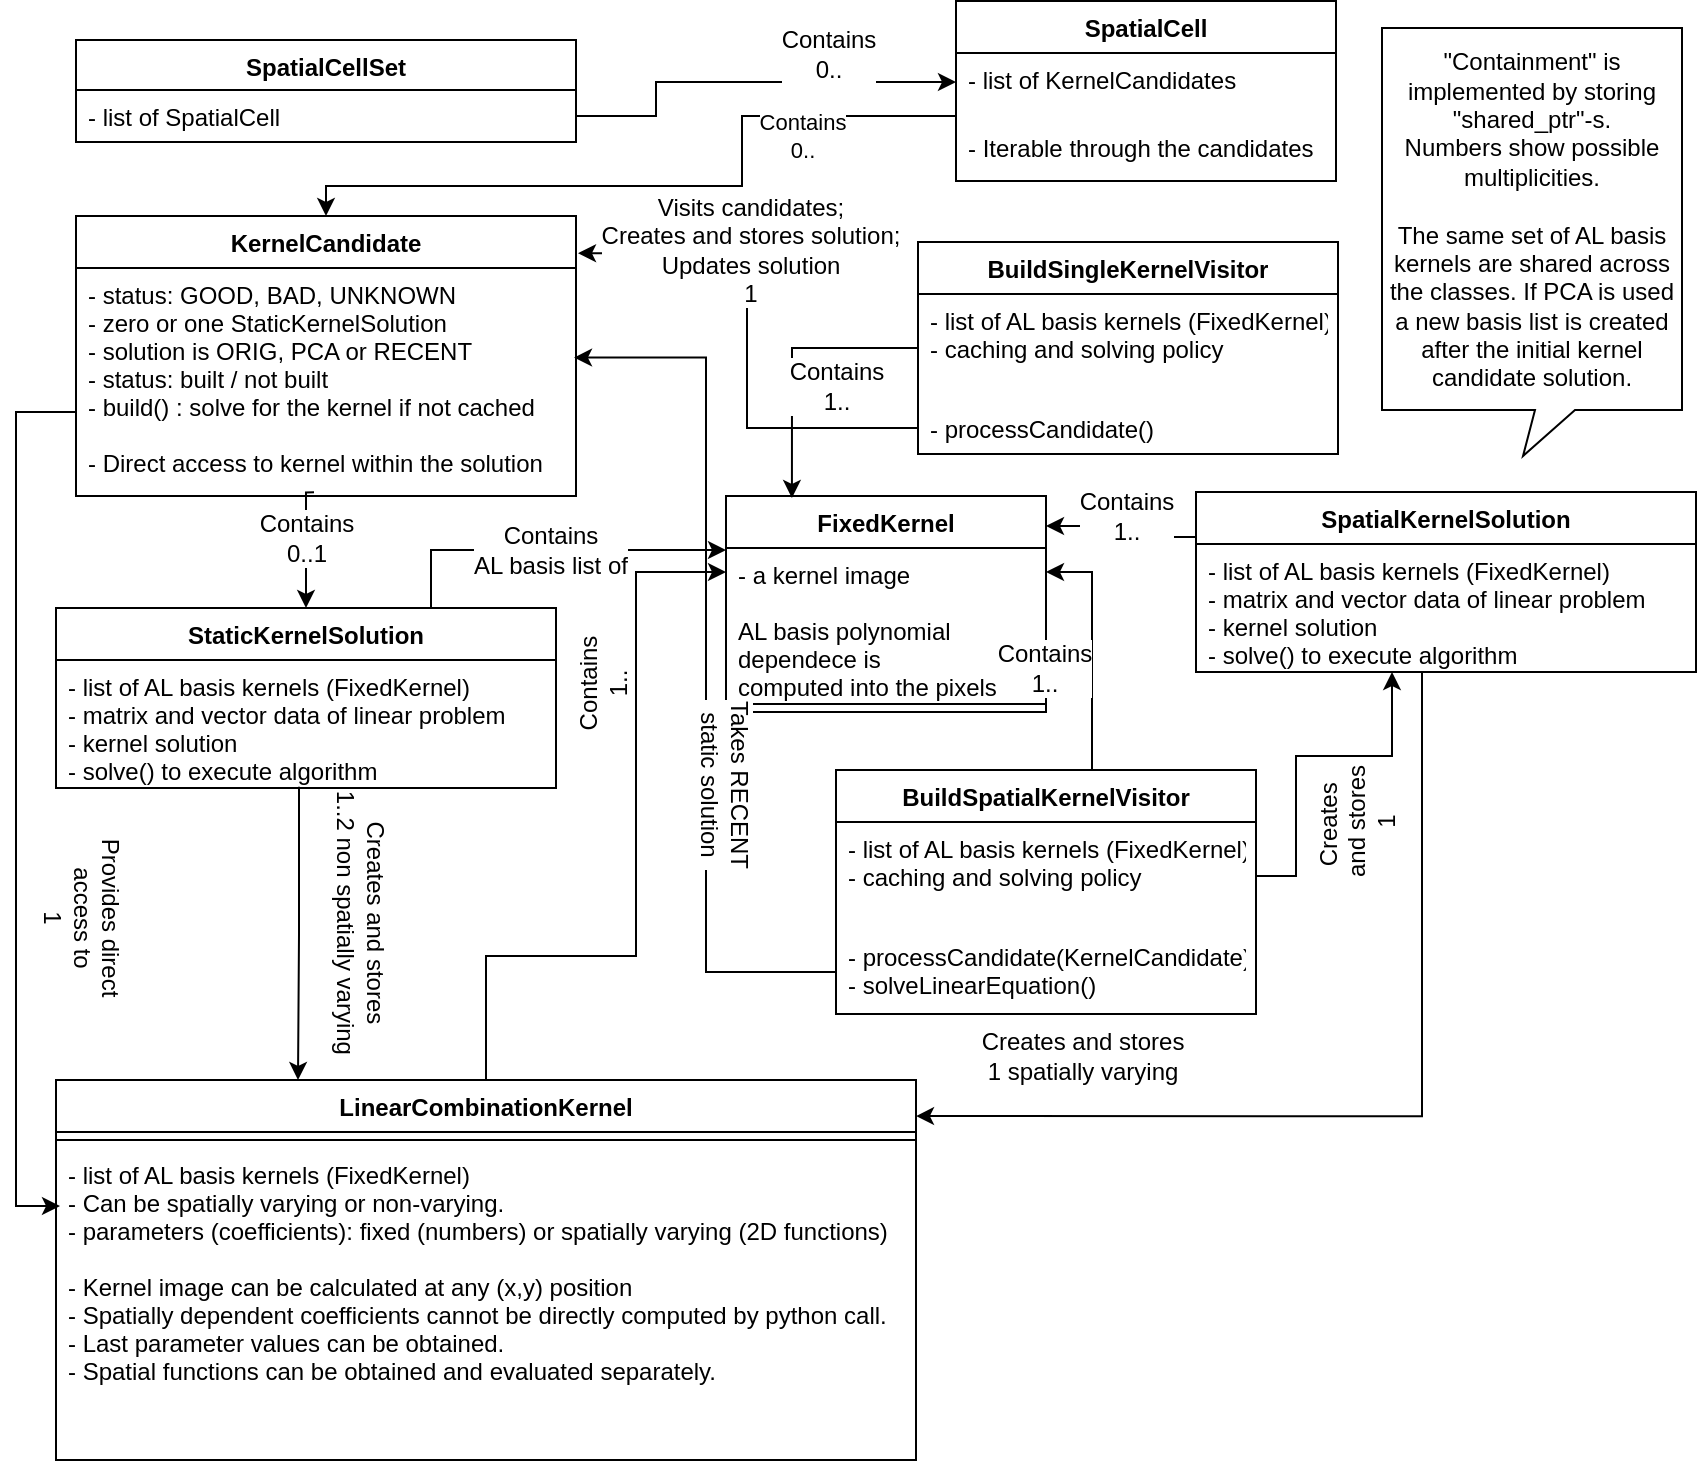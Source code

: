 <mxfile version="10.6.7" type="device"><diagram id="69lAjpG5EIWKgLmL0d2c" name="Page-1"><mxGraphModel dx="1074" dy="1002" grid="1" gridSize="10" guides="1" tooltips="1" connect="1" arrows="1" fold="1" page="1" pageScale="1" pageWidth="850" pageHeight="1100" math="0" shadow="0"><root><mxCell id="0"/><mxCell id="1" parent="0"/><mxCell id="20dVC1dkJoR9RvPOGroP-22" value="SpatialCellSet" style="swimlane;fontStyle=1;align=center;verticalAlign=top;childLayout=stackLayout;horizontal=1;startSize=25;horizontalStack=0;resizeParent=1;resizeParentMax=0;resizeLast=0;collapsible=1;marginBottom=0;" parent="1" vertex="1"><mxGeometry x="37" y="22" width="250" height="51" as="geometry"/></mxCell><mxCell id="20dVC1dkJoR9RvPOGroP-23" value="- list of SpatialCell" style="text;strokeColor=none;fillColor=none;align=left;verticalAlign=top;spacingLeft=4;spacingRight=4;overflow=hidden;rotatable=0;points=[[0,0.5],[1,0.5]];portConstraint=eastwest;" parent="20dVC1dkJoR9RvPOGroP-22" vertex="1"><mxGeometry y="25" width="250" height="26" as="geometry"/></mxCell><mxCell id="20dVC1dkJoR9RvPOGroP-36" value="KernelCandidate" style="swimlane;fontStyle=1;align=center;verticalAlign=top;childLayout=stackLayout;horizontal=1;startSize=26;horizontalStack=0;resizeParent=1;resizeParentMax=0;resizeLast=0;collapsible=1;marginBottom=0;" parent="1" vertex="1"><mxGeometry x="37" y="110" width="250" height="140" as="geometry"/></mxCell><mxCell id="20dVC1dkJoR9RvPOGroP-37" value="- status: GOOD, BAD, UNKNOWN&#10;- zero or one StaticKernelSolution&#10;- solution is ORIG, PCA or RECENT&#10;- status: built / not built&#10;- build() : solve for the kernel if not cached&#10;&#10;- Direct access to kernel within the solution&#10;&#10;" style="text;strokeColor=none;fillColor=none;align=left;verticalAlign=top;spacingLeft=4;spacingRight=4;overflow=hidden;rotatable=0;points=[[0,0.5],[1,0.5]];portConstraint=eastwest;" parent="20dVC1dkJoR9RvPOGroP-36" vertex="1"><mxGeometry y="26" width="250" height="114" as="geometry"/></mxCell><mxCell id="20dVC1dkJoR9RvPOGroP-41" value="LinearCombinationKernel" style="swimlane;fontStyle=1;align=center;verticalAlign=top;childLayout=stackLayout;horizontal=1;startSize=26;horizontalStack=0;resizeParent=1;resizeParentMax=0;resizeLast=0;collapsible=1;marginBottom=0;" parent="1" vertex="1"><mxGeometry x="27" y="542" width="430" height="190" as="geometry"/></mxCell><mxCell id="20dVC1dkJoR9RvPOGroP-43" value="" style="line;strokeWidth=1;fillColor=none;align=left;verticalAlign=middle;spacingTop=-1;spacingLeft=3;spacingRight=3;rotatable=0;labelPosition=right;points=[];portConstraint=eastwest;" parent="20dVC1dkJoR9RvPOGroP-41" vertex="1"><mxGeometry y="26" width="430" height="8" as="geometry"/></mxCell><mxCell id="20dVC1dkJoR9RvPOGroP-42" value="- list of AL basis kernels (FixedKernel)&#10;- Can be spatially varying or non-varying. &#10;- parameters (coefficients): fixed (numbers) or spatially varying (2D functions)&#10;&#10;- Kernel image can be calculated at any (x,y) position&#10;- Spatially dependent coefficients cannot be directly computed by python call.&#10;- Last parameter values can be obtained.&#10;- Spatial functions can be obtained and evaluated separately.&#10;&#10;" style="text;strokeColor=none;fillColor=none;align=left;verticalAlign=top;spacingLeft=4;spacingRight=4;overflow=hidden;rotatable=0;points=[[0,0.5],[1,0.5]];portConstraint=eastwest;" parent="20dVC1dkJoR9RvPOGroP-41" vertex="1"><mxGeometry y="34" width="430" height="156" as="geometry"/></mxCell><mxCell id="20dVC1dkJoR9RvPOGroP-45" value="BuildSingleKernelVisitor" style="swimlane;fontStyle=1;align=center;verticalAlign=top;childLayout=stackLayout;horizontal=1;startSize=26;horizontalStack=0;resizeParent=1;resizeParentMax=0;resizeLast=0;collapsible=1;marginBottom=0;" parent="1" vertex="1"><mxGeometry x="458" y="123" width="210" height="106" as="geometry"/></mxCell><mxCell id="20dVC1dkJoR9RvPOGroP-46" value="- list of AL basis kernels (FixedKernel)&#10;- caching and solving policy&#10;" style="text;strokeColor=none;fillColor=none;align=left;verticalAlign=top;spacingLeft=4;spacingRight=4;overflow=hidden;rotatable=0;points=[[0,0.5],[1,0.5]];portConstraint=eastwest;" parent="20dVC1dkJoR9RvPOGroP-45" vertex="1"><mxGeometry y="26" width="210" height="54" as="geometry"/></mxCell><mxCell id="20dVC1dkJoR9RvPOGroP-48" value="- processCandidate()" style="text;strokeColor=none;fillColor=none;align=left;verticalAlign=top;spacingLeft=4;spacingRight=4;overflow=hidden;rotatable=0;points=[[0,0.5],[1,0.5]];portConstraint=eastwest;" parent="20dVC1dkJoR9RvPOGroP-45" vertex="1"><mxGeometry y="80" width="210" height="26" as="geometry"/></mxCell><mxCell id="20dVC1dkJoR9RvPOGroP-49" value="SpatialCell" style="swimlane;fontStyle=1;align=center;verticalAlign=top;childLayout=stackLayout;horizontal=1;startSize=26;horizontalStack=0;resizeParent=1;resizeParentMax=0;resizeLast=0;collapsible=1;marginBottom=0;" parent="1" vertex="1"><mxGeometry x="477" y="2.5" width="190" height="90" as="geometry"><mxRectangle x="430" y="37" width="125" height="26" as="alternateBounds"/></mxGeometry></mxCell><mxCell id="20dVC1dkJoR9RvPOGroP-50" value="- list of KernelCandidates&#10;" style="text;strokeColor=none;fillColor=none;align=left;verticalAlign=top;spacingLeft=4;spacingRight=4;overflow=hidden;rotatable=0;points=[[0,0.5],[1,0.5]];portConstraint=eastwest;" parent="20dVC1dkJoR9RvPOGroP-49" vertex="1"><mxGeometry y="26" width="190" height="34" as="geometry"/></mxCell><mxCell id="63GL7q3aM_QoPTdr0Wct-24" value="- Iterable through the candidates&#10;" style="text;strokeColor=none;fillColor=none;align=left;verticalAlign=top;spacingLeft=4;spacingRight=4;overflow=hidden;rotatable=0;points=[[0,0.5],[1,0.5]];portConstraint=eastwest;" parent="20dVC1dkJoR9RvPOGroP-49" vertex="1"><mxGeometry y="60" width="190" height="30" as="geometry"/></mxCell><mxCell id="63GL7q3aM_QoPTdr0Wct-55" value="Contains&lt;br&gt;AL basis list of&lt;br&gt;" style="edgeStyle=orthogonalEdgeStyle;rounded=0;orthogonalLoop=1;jettySize=auto;html=1;exitX=0.75;exitY=0;exitDx=0;exitDy=0;entryX=0;entryY=0.25;entryDx=0;entryDy=0;fontSize=12;" parent="1" source="63GL7q3aM_QoPTdr0Wct-2" target="63GL7q3aM_QoPTdr0Wct-11" edge="1"><mxGeometry relative="1" as="geometry"/></mxCell><mxCell id="63GL7q3aM_QoPTdr0Wct-2" value="StaticKernelSolution" style="swimlane;fontStyle=1;align=center;verticalAlign=top;childLayout=stackLayout;horizontal=1;startSize=26;horizontalStack=0;resizeParent=1;resizeParentMax=0;resizeLast=0;collapsible=1;marginBottom=0;" parent="1" vertex="1"><mxGeometry x="27" y="306" width="250" height="90" as="geometry"/></mxCell><mxCell id="63GL7q3aM_QoPTdr0Wct-3" value="- list of AL basis kernels (FixedKernel)&#10;- matrix and vector data of linear problem&#10;- kernel solution&#10;- solve() to execute algorithm&#10;" style="text;strokeColor=none;fillColor=none;align=left;verticalAlign=top;spacingLeft=4;spacingRight=4;overflow=hidden;rotatable=0;points=[[0,0.5],[1,0.5]];portConstraint=eastwest;" parent="63GL7q3aM_QoPTdr0Wct-2" vertex="1"><mxGeometry y="26" width="250" height="64" as="geometry"/></mxCell><mxCell id="63GL7q3aM_QoPTdr0Wct-11" value="FixedKernel" style="swimlane;fontStyle=1;align=center;verticalAlign=top;childLayout=stackLayout;horizontal=1;startSize=26;horizontalStack=0;resizeParent=1;resizeParentMax=0;resizeLast=0;collapsible=1;marginBottom=0;" parent="1" vertex="1"><mxGeometry x="362" y="250" width="160" height="108" as="geometry"/></mxCell><mxCell id="63GL7q3aM_QoPTdr0Wct-13" value="- a kernel image&#10;&#10;AL basis polynomial &#10;dependece is&#10;computed into the pixels" style="text;strokeColor=none;fillColor=none;align=left;verticalAlign=top;spacingLeft=4;spacingRight=4;overflow=hidden;rotatable=0;points=[[0,0.5],[1,0.5]];portConstraint=eastwest;" parent="63GL7q3aM_QoPTdr0Wct-11" vertex="1"><mxGeometry y="26" width="160" height="74" as="geometry"/></mxCell><mxCell id="63GL7q3aM_QoPTdr0Wct-16" value="" style="line;strokeWidth=1;fillColor=none;align=left;verticalAlign=middle;spacingTop=-1;spacingLeft=3;spacingRight=3;rotatable=0;labelPosition=right;points=[];portConstraint=eastwest;" parent="63GL7q3aM_QoPTdr0Wct-11" vertex="1"><mxGeometry y="100" width="160" height="8" as="geometry"/></mxCell><mxCell id="63GL7q3aM_QoPTdr0Wct-19" style="edgeStyle=orthogonalEdgeStyle;rounded=0;orthogonalLoop=1;jettySize=auto;html=1;exitX=1;exitY=0.5;exitDx=0;exitDy=0;" parent="1" source="20dVC1dkJoR9RvPOGroP-23" target="20dVC1dkJoR9RvPOGroP-50" edge="1"><mxGeometry relative="1" as="geometry"><Array as="points"><mxPoint x="327" y="60"/><mxPoint x="327" y="43"/></Array><mxPoint x="460" y="43" as="targetPoint"/></mxGeometry></mxCell><mxCell id="63GL7q3aM_QoPTdr0Wct-21" value="Contains&lt;br&gt;0..&lt;br&gt;" style="text;html=1;resizable=0;points=[];align=center;verticalAlign=middle;labelBackgroundColor=#ffffff;" parent="63GL7q3aM_QoPTdr0Wct-19" vertex="1" connectable="0"><mxGeometry x="0.386" y="1" relative="1" as="geometry"><mxPoint x="-1" y="-13" as="offset"/></mxGeometry></mxCell><mxCell id="63GL7q3aM_QoPTdr0Wct-25" style="edgeStyle=orthogonalEdgeStyle;rounded=0;orthogonalLoop=1;jettySize=auto;html=1;exitX=0;exitY=0.5;exitDx=0;exitDy=0;entryX=1.004;entryY=0.133;entryDx=0;entryDy=0;entryPerimeter=0;" parent="1" source="20dVC1dkJoR9RvPOGroP-48" target="20dVC1dkJoR9RvPOGroP-36" edge="1"><mxGeometry relative="1" as="geometry"/></mxCell><mxCell id="63GL7q3aM_QoPTdr0Wct-26" value="Visits candidates;&lt;br&gt;Creates and stores solution;&lt;br&gt;Updates solution&lt;br&gt;1&lt;br&gt;" style="text;html=1;resizable=0;points=[];align=center;verticalAlign=middle;labelBackgroundColor=#ffffff;rotation=0;" parent="63GL7q3aM_QoPTdr0Wct-25" vertex="1" connectable="0"><mxGeometry x="0.345" y="-2" relative="1" as="geometry"><mxPoint x="1" as="offset"/></mxGeometry></mxCell><mxCell id="63GL7q3aM_QoPTdr0Wct-27" style="edgeStyle=orthogonalEdgeStyle;rounded=0;orthogonalLoop=1;jettySize=auto;html=1;entryX=0.5;entryY=0;entryDx=0;entryDy=0;exitX=0.476;exitY=0.984;exitDx=0;exitDy=0;exitPerimeter=0;" parent="1" source="20dVC1dkJoR9RvPOGroP-37" target="63GL7q3aM_QoPTdr0Wct-2" edge="1"><mxGeometry relative="1" as="geometry"><Array as="points"><mxPoint x="152" y="248"/></Array></mxGeometry></mxCell><mxCell id="63GL7q3aM_QoPTdr0Wct-28" value="Contains&lt;br&gt;0..1&lt;br&gt;" style="text;html=1;resizable=0;points=[];align=center;verticalAlign=middle;labelBackgroundColor=#ffffff;" parent="63GL7q3aM_QoPTdr0Wct-27" vertex="1" connectable="0"><mxGeometry x="0.675" y="2" relative="1" as="geometry"><mxPoint x="-2" y="-25" as="offset"/></mxGeometry></mxCell><mxCell id="63GL7q3aM_QoPTdr0Wct-30" value="Contains&lt;br&gt;0..&lt;br&gt;" style="edgeStyle=orthogonalEdgeStyle;rounded=0;orthogonalLoop=1;jettySize=auto;html=1;entryX=0.5;entryY=0;entryDx=0;entryDy=0;" parent="1" source="20dVC1dkJoR9RvPOGroP-49" target="20dVC1dkJoR9RvPOGroP-36" edge="1"><mxGeometry x="-0.578" y="10" relative="1" as="geometry"><mxPoint x="410" y="60" as="sourcePoint"/><Array as="points"><mxPoint x="370" y="60"/><mxPoint x="370" y="95"/><mxPoint x="162" y="95"/></Array><mxPoint as="offset"/></mxGeometry></mxCell><mxCell id="63GL7q3aM_QoPTdr0Wct-32" value="BuildSpatialKernelVisitor" style="swimlane;fontStyle=1;align=center;verticalAlign=top;childLayout=stackLayout;horizontal=1;startSize=26;horizontalStack=0;resizeParent=1;resizeParentMax=0;resizeLast=0;collapsible=1;marginBottom=0;" parent="1" vertex="1"><mxGeometry x="417" y="387" width="210" height="122" as="geometry"/></mxCell><mxCell id="63GL7q3aM_QoPTdr0Wct-33" value="- list of AL basis kernels (FixedKernel)&#10;- caching and solving policy&#10;" style="text;strokeColor=none;fillColor=none;align=left;verticalAlign=top;spacingLeft=4;spacingRight=4;overflow=hidden;rotatable=0;points=[[0,0.5],[1,0.5]];portConstraint=eastwest;" parent="63GL7q3aM_QoPTdr0Wct-32" vertex="1"><mxGeometry y="26" width="210" height="54" as="geometry"/></mxCell><mxCell id="63GL7q3aM_QoPTdr0Wct-35" value="- processCandidate(KernelCandidate)&#10;- solveLinearEquation()&#10;" style="text;strokeColor=none;fillColor=none;align=left;verticalAlign=top;spacingLeft=4;spacingRight=4;overflow=hidden;rotatable=0;points=[[0,0.5],[1,0.5]];portConstraint=eastwest;" parent="63GL7q3aM_QoPTdr0Wct-32" vertex="1"><mxGeometry y="80" width="210" height="42" as="geometry"/></mxCell><mxCell id="63GL7q3aM_QoPTdr0Wct-42" value="Creates and stores&lt;br&gt;1 spatially varying&lt;br style=&quot;font-size: 12px&quot;&gt;" style="edgeStyle=orthogonalEdgeStyle;rounded=0;orthogonalLoop=1;jettySize=auto;html=1;entryX=1;entryY=0.095;entryDx=0;entryDy=0;fontSize=12;entryPerimeter=0;" parent="1" source="63GL7q3aM_QoPTdr0Wct-36" target="20dVC1dkJoR9RvPOGroP-41" edge="1"><mxGeometry x="0.65" y="-30" relative="1" as="geometry"><mxPoint as="offset"/><Array as="points"><mxPoint x="710" y="560"/></Array></mxGeometry></mxCell><mxCell id="63GL7q3aM_QoPTdr0Wct-56" style="edgeStyle=orthogonalEdgeStyle;rounded=0;orthogonalLoop=1;jettySize=auto;html=1;exitX=0;exitY=0.25;exitDx=0;exitDy=0;fontSize=12;" parent="1" source="63GL7q3aM_QoPTdr0Wct-36" edge="1"><mxGeometry relative="1" as="geometry"><Array as="points"><mxPoint x="545" y="271"/><mxPoint x="545" y="265"/></Array><mxPoint x="522" y="265" as="targetPoint"/></mxGeometry></mxCell><mxCell id="63GL7q3aM_QoPTdr0Wct-57" value="Contains&lt;br&gt;1..&lt;br&gt;" style="text;html=1;resizable=0;points=[];align=center;verticalAlign=middle;labelBackgroundColor=#ffffff;fontSize=12;" parent="63GL7q3aM_QoPTdr0Wct-56" vertex="1" connectable="0"><mxGeometry x="-0.552" y="2" relative="1" as="geometry"><mxPoint x="-17" y="-13" as="offset"/></mxGeometry></mxCell><mxCell id="63GL7q3aM_QoPTdr0Wct-36" value="SpatialKernelSolution" style="swimlane;fontStyle=1;align=center;verticalAlign=top;childLayout=stackLayout;horizontal=1;startSize=26;horizontalStack=0;resizeParent=1;resizeParentMax=0;resizeLast=0;collapsible=1;marginBottom=0;" parent="1" vertex="1"><mxGeometry x="597" y="248" width="250" height="90" as="geometry"/></mxCell><mxCell id="63GL7q3aM_QoPTdr0Wct-37" value="- list of AL basis kernels (FixedKernel)&#10;- matrix and vector data of linear problem&#10;- kernel solution&#10;- solve() to execute algorithm&#10;" style="text;strokeColor=none;fillColor=none;align=left;verticalAlign=top;spacingLeft=4;spacingRight=4;overflow=hidden;rotatable=0;points=[[0,0.5],[1,0.5]];portConstraint=eastwest;" parent="63GL7q3aM_QoPTdr0Wct-36" vertex="1"><mxGeometry y="26" width="250" height="64" as="geometry"/></mxCell><mxCell id="63GL7q3aM_QoPTdr0Wct-38" style="edgeStyle=orthogonalEdgeStyle;rounded=0;orthogonalLoop=1;jettySize=auto;html=1;exitX=0.5;exitY=0;exitDx=0;exitDy=0;" parent="1" source="20dVC1dkJoR9RvPOGroP-41" edge="1"><mxGeometry relative="1" as="geometry"><Array as="points"><mxPoint x="242" y="480"/><mxPoint x="317" y="480"/><mxPoint x="317" y="288"/></Array><mxPoint x="362" y="288" as="targetPoint"/></mxGeometry></mxCell><mxCell id="63GL7q3aM_QoPTdr0Wct-39" value="Contains&lt;br&gt;1..&lt;br&gt;" style="text;html=1;resizable=0;points=[];align=center;verticalAlign=middle;labelBackgroundColor=#ffffff;rotation=-90;" parent="63GL7q3aM_QoPTdr0Wct-38" vertex="1" connectable="0"><mxGeometry x="0.722" relative="1" as="geometry"><mxPoint x="-17" y="49" as="offset"/></mxGeometry></mxCell><mxCell id="63GL7q3aM_QoPTdr0Wct-44" style="edgeStyle=orthogonalEdgeStyle;rounded=0;orthogonalLoop=1;jettySize=auto;html=1;exitX=0.75;exitY=0;exitDx=0;exitDy=0;" parent="1" source="63GL7q3aM_QoPTdr0Wct-32" edge="1"><mxGeometry relative="1" as="geometry"><Array as="points"><mxPoint x="545" y="288"/></Array><mxPoint x="522" y="288" as="targetPoint"/></mxGeometry></mxCell><mxCell id="63GL7q3aM_QoPTdr0Wct-45" value="Contains&lt;br&gt;1..&lt;br&gt;" style="text;html=1;resizable=0;points=[];align=center;verticalAlign=middle;labelBackgroundColor=#ffffff;" parent="63GL7q3aM_QoPTdr0Wct-44" vertex="1" connectable="0"><mxGeometry x="0.286" y="1" relative="1" as="geometry"><mxPoint x="-23" y="16.5" as="offset"/></mxGeometry></mxCell><mxCell id="63GL7q3aM_QoPTdr0Wct-50" style="edgeStyle=orthogonalEdgeStyle;rounded=0;orthogonalLoop=1;jettySize=auto;html=1;exitX=0;exitY=0.5;exitDx=0;exitDy=0;entryX=0.206;entryY=0.009;entryDx=0;entryDy=0;entryPerimeter=0;" parent="1" source="20dVC1dkJoR9RvPOGroP-46" target="63GL7q3aM_QoPTdr0Wct-11" edge="1"><mxGeometry relative="1" as="geometry"><mxPoint x="387" y="250" as="targetPoint"/><Array as="points"><mxPoint x="395" y="176"/></Array></mxGeometry></mxCell><mxCell id="63GL7q3aM_QoPTdr0Wct-51" value="Contains&lt;br&gt;1..&lt;br&gt;" style="text;html=1;resizable=0;points=[];align=center;verticalAlign=middle;labelBackgroundColor=#ffffff;" parent="63GL7q3aM_QoPTdr0Wct-50" vertex="1" connectable="0"><mxGeometry x="-0.271" y="3" relative="1" as="geometry"><mxPoint x="9" y="16" as="offset"/></mxGeometry></mxCell><mxCell id="63GL7q3aM_QoPTdr0Wct-52" value="" style="edgeStyle=orthogonalEdgeStyle;rounded=0;orthogonalLoop=1;jettySize=auto;html=1;entryX=0.996;entryY=0.393;entryDx=0;entryDy=0;entryPerimeter=0;fontSize=12;" parent="1" source="63GL7q3aM_QoPTdr0Wct-35" target="20dVC1dkJoR9RvPOGroP-37" edge="1"><mxGeometry x="-0.312" y="-20" relative="1" as="geometry"><mxPoint as="offset"/></mxGeometry></mxCell><mxCell id="63GL7q3aM_QoPTdr0Wct-54" value="Takes RECENT&lt;br&gt;static solution&lt;br&gt;" style="text;html=1;resizable=0;points=[];align=center;verticalAlign=middle;labelBackgroundColor=#ffffff;fontSize=12;rotation=90;" parent="63GL7q3aM_QoPTdr0Wct-52" vertex="1" connectable="0"><mxGeometry x="-0.221" y="1" relative="1" as="geometry"><mxPoint x="11" y="11" as="offset"/></mxGeometry></mxCell><mxCell id="TvUTqybeu-slV8qQxgDD-1" style="edgeStyle=orthogonalEdgeStyle;rounded=0;orthogonalLoop=1;jettySize=auto;html=1;" parent="1" source="20dVC1dkJoR9RvPOGroP-37" edge="1"><mxGeometry relative="1" as="geometry"><Array as="points"><mxPoint x="7" y="208"/><mxPoint x="7" y="605"/></Array><mxPoint x="29" y="605" as="targetPoint"/></mxGeometry></mxCell><mxCell id="TvUTqybeu-slV8qQxgDD-2" value="Provides direct&lt;br&gt;access to&lt;br&gt;1&lt;br&gt;" style="text;html=1;resizable=0;points=[];align=center;verticalAlign=middle;labelBackgroundColor=#ffffff;rotation=90;" parent="TvUTqybeu-slV8qQxgDD-1" vertex="1" connectable="0"><mxGeometry x="0.1" y="3" relative="1" as="geometry"><mxPoint x="30" y="35" as="offset"/></mxGeometry></mxCell><mxCell id="KUMhPD758RCT5fdX8OlY-2" style="edgeStyle=orthogonalEdgeStyle;rounded=0;orthogonalLoop=1;jettySize=auto;html=1;" parent="1" source="63GL7q3aM_QoPTdr0Wct-33" edge="1"><mxGeometry relative="1" as="geometry"><mxPoint x="695" y="338" as="targetPoint"/><Array as="points"><mxPoint x="647" y="440"/><mxPoint x="647" y="380"/><mxPoint x="695" y="380"/></Array></mxGeometry></mxCell><mxCell id="KUMhPD758RCT5fdX8OlY-3" value="Creates&amp;nbsp;&lt;br&gt;and stores&lt;br&gt;1&lt;br&gt;" style="text;html=1;resizable=0;points=[];align=center;verticalAlign=middle;labelBackgroundColor=#ffffff;rotation=-90;" parent="KUMhPD758RCT5fdX8OlY-2" vertex="1" connectable="0"><mxGeometry x="0.041" y="3" relative="1" as="geometry"><mxPoint x="21.5" y="36" as="offset"/></mxGeometry></mxCell><mxCell id="KUMhPD758RCT5fdX8OlY-6" value="&quot;Containment&quot; is implemented by storing &quot;shared_ptr&quot;-s.&lt;br&gt;Numbers show possible multiplicities.&lt;br&gt;&lt;br&gt;The same set of AL basis kernels are shared across the classes. If PCA is used&lt;br&gt;a new basis list is created after the initial kernel candidate solution.&lt;br&gt;" style="shape=callout;whiteSpace=wrap;html=1;perimeter=calloutPerimeter;position2=0.47;size=23;position=0.51;" parent="1" vertex="1"><mxGeometry x="690" y="16" width="150" height="214" as="geometry"/></mxCell><mxCell id="KUMhPD758RCT5fdX8OlY-10" style="edgeStyle=orthogonalEdgeStyle;rounded=0;orthogonalLoop=1;jettySize=auto;html=1;exitX=0.486;exitY=0.991;exitDx=0;exitDy=0;exitPerimeter=0;" parent="1" source="63GL7q3aM_QoPTdr0Wct-3" edge="1"><mxGeometry relative="1" as="geometry"><mxPoint x="148" y="542" as="targetPoint"/><Array as="points"><mxPoint x="149" y="469"/><mxPoint x="148" y="469"/></Array></mxGeometry></mxCell><mxCell id="KUMhPD758RCT5fdX8OlY-11" value="Creates and stores&lt;br&gt;1..2 non spatially varying" style="text;html=1;resizable=0;points=[];align=center;verticalAlign=middle;labelBackgroundColor=#ffffff;rotation=90;" parent="KUMhPD758RCT5fdX8OlY-10" vertex="1" connectable="0"><mxGeometry x="-0.296" y="1" relative="1" as="geometry"><mxPoint x="30.5" y="15" as="offset"/></mxGeometry></mxCell></root></mxGraphModel></diagram></mxfile>